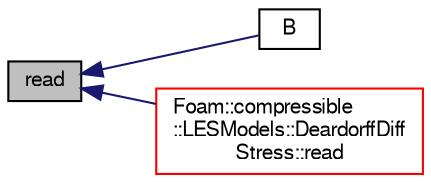 digraph "read"
{
  bgcolor="transparent";
  edge [fontname="FreeSans",fontsize="10",labelfontname="FreeSans",labelfontsize="10"];
  node [fontname="FreeSans",fontsize="10",shape=record];
  rankdir="LR";
  Node1076 [label="read",height=0.2,width=0.4,color="black", fillcolor="grey75", style="filled", fontcolor="black"];
  Node1076 -> Node1077 [dir="back",color="midnightblue",fontsize="10",style="solid",fontname="FreeSans"];
  Node1077 [label="B",height=0.2,width=0.4,color="black",URL="$a30626.html#a9122700f36ed24ee3cd4a1cb1ac61383",tooltip="Return the sub-grid stress tensor. "];
  Node1076 -> Node1078 [dir="back",color="midnightblue",fontsize="10",style="solid",fontname="FreeSans"];
  Node1078 [label="Foam::compressible\l::LESModels::DeardorffDiff\lStress::read",height=0.2,width=0.4,color="red",URL="$a30614.html#af816873151ddb0126e98bb2f914d8ed5",tooltip="Read LESProperties dictionary. "];
}
